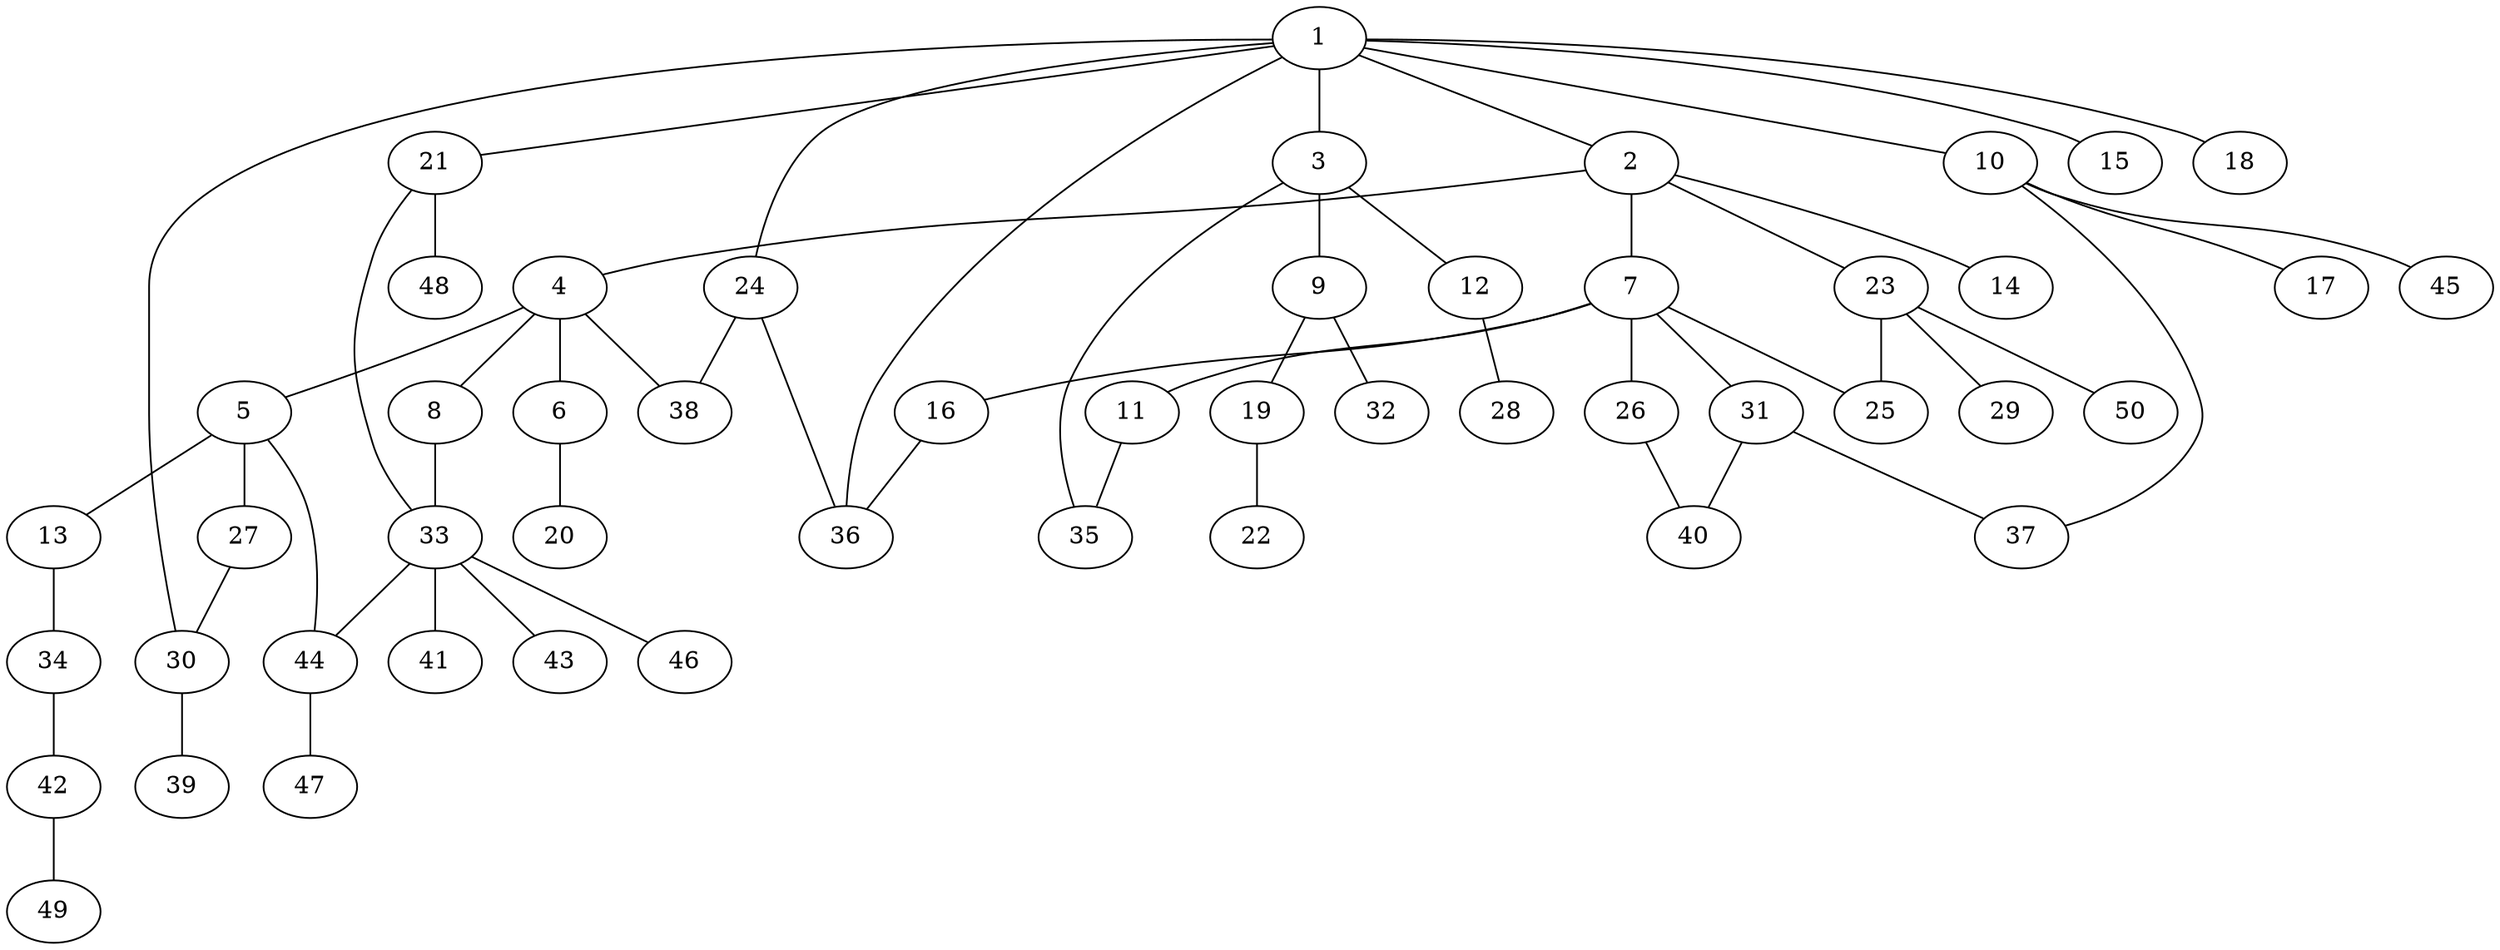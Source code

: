 graph graphname {1--2
1--3
1--10
1--15
1--18
1--21
1--24
1--30
1--36
2--4
2--7
2--14
2--23
3--9
3--12
3--35
4--5
4--6
4--8
4--38
5--13
5--27
5--44
6--20
7--11
7--16
7--25
7--26
7--31
8--33
9--19
9--32
10--17
10--37
10--45
11--35
12--28
13--34
16--36
19--22
21--33
21--48
23--25
23--29
23--50
24--36
24--38
26--40
27--30
30--39
31--37
31--40
33--41
33--43
33--44
33--46
34--42
42--49
44--47
}
